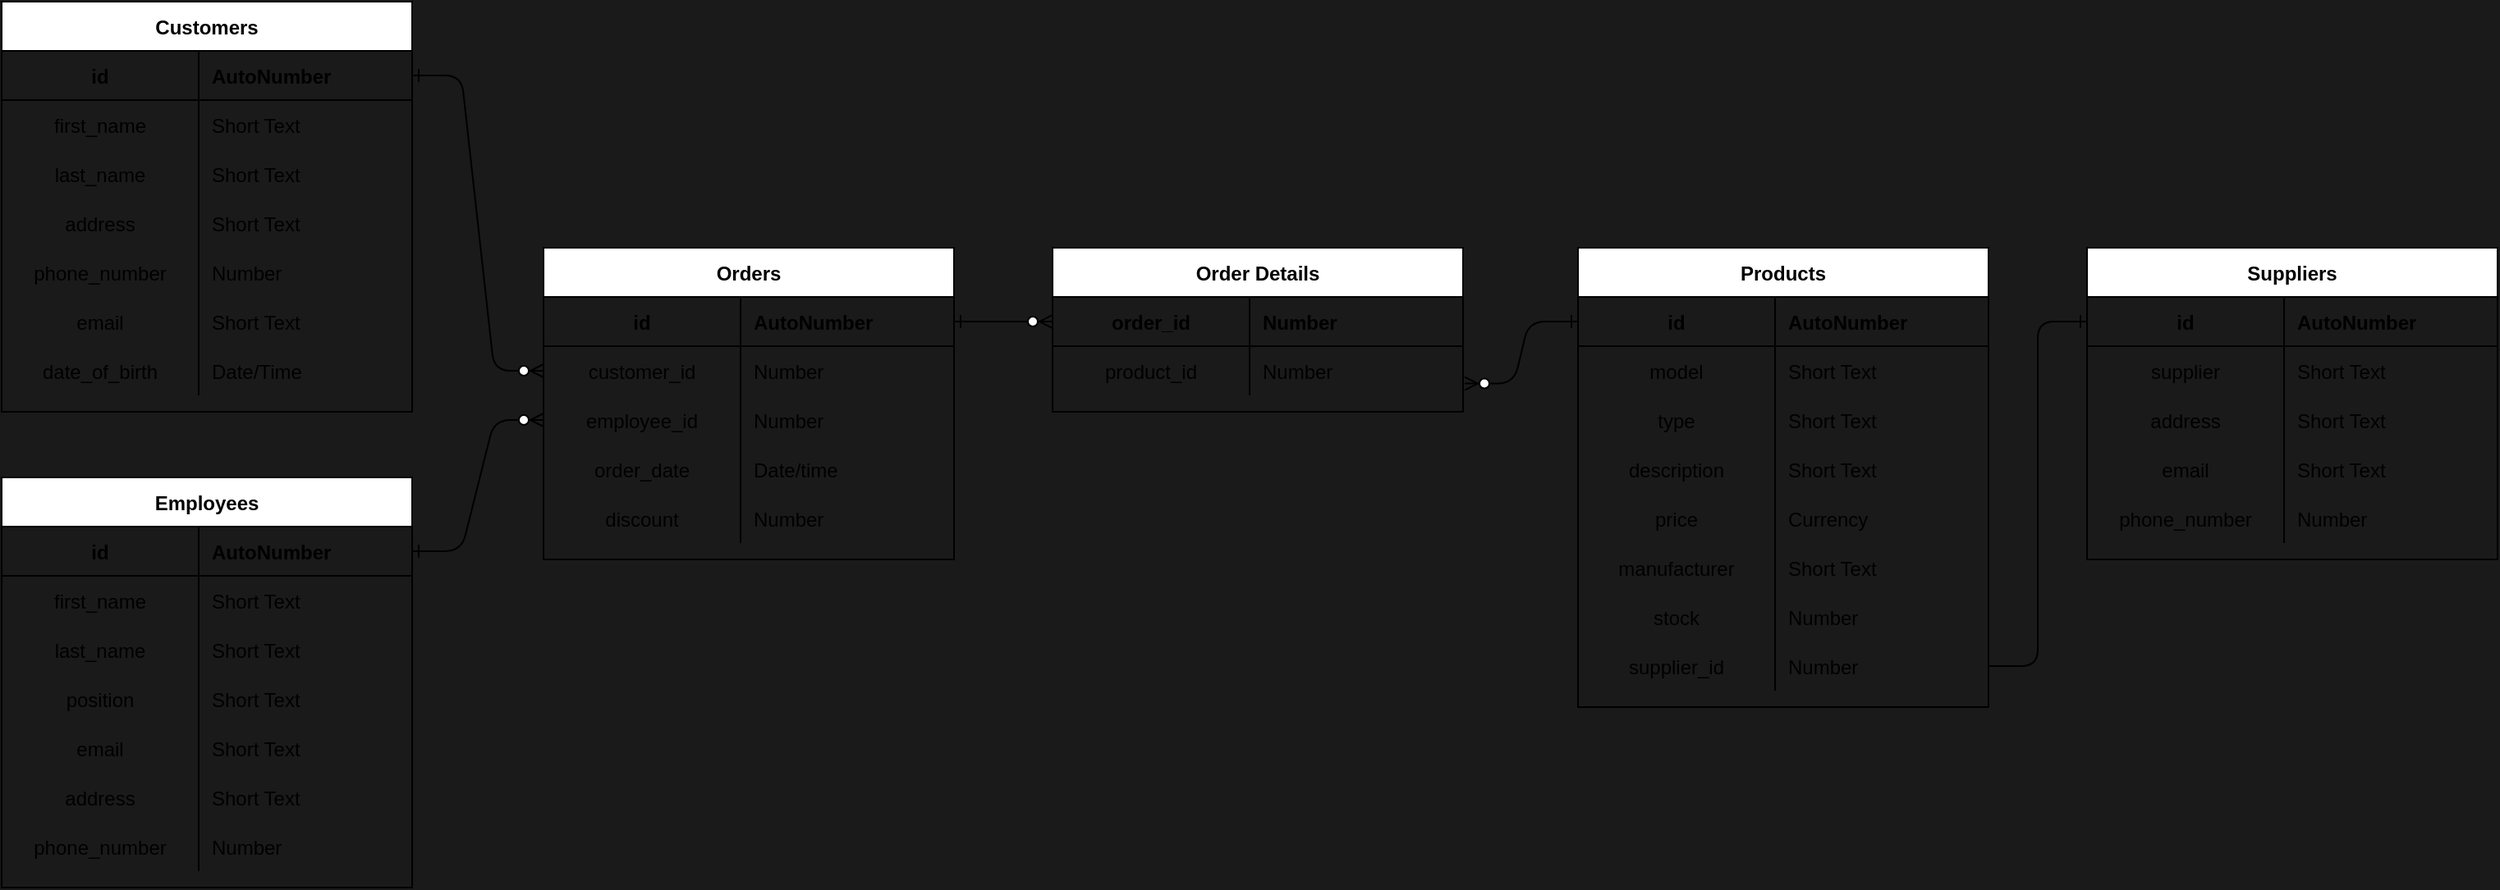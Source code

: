 <mxfile version="21.3.2" type="github">
  <diagram id="R2lEEEUBdFMjLlhIrx00" name="Page-1">
    <mxGraphModel dx="702" dy="730" grid="1" gridSize="10" guides="1" tooltips="1" connect="1" arrows="1" fold="1" page="1" pageScale="1" pageWidth="850" pageHeight="1100" background="#1A1A1A" math="0" shadow="0" extFonts="Permanent Marker^https://fonts.googleapis.com/css?family=Permanent+Marker">
      <root>
        <mxCell id="0" />
        <mxCell id="1" parent="0" />
        <mxCell id="C-vyLk0tnHw3VtMMgP7b-1" value="" style="edgeStyle=entityRelationEdgeStyle;endArrow=ERzeroToMany;startArrow=ERone;endFill=1;startFill=0;entryX=0;entryY=0.5;entryDx=0;entryDy=0;" parent="1" source="C-vyLk0tnHw3VtMMgP7b-24" target="EmwIvO2XIdEwtpXnSPbd-47" edge="1">
          <mxGeometry width="100" height="100" relative="1" as="geometry">
            <mxPoint x="340" y="720" as="sourcePoint" />
            <mxPoint x="440" y="620" as="targetPoint" />
          </mxGeometry>
        </mxCell>
        <mxCell id="C-vyLk0tnHw3VtMMgP7b-12" value="" style="edgeStyle=entityRelationEdgeStyle;endArrow=ERzeroToMany;startArrow=ERone;endFill=1;startFill=0;entryX=0;entryY=0.5;entryDx=0;entryDy=0;exitX=1;exitY=0.5;exitDx=0;exitDy=0;" parent="1" source="EmwIvO2XIdEwtpXnSPbd-44" target="EmwIvO2XIdEwtpXnSPbd-71" edge="1">
          <mxGeometry width="100" height="100" relative="1" as="geometry">
            <mxPoint x="770" y="420" as="sourcePoint" />
            <mxPoint x="710" y="810.0" as="targetPoint" />
          </mxGeometry>
        </mxCell>
        <mxCell id="C-vyLk0tnHw3VtMMgP7b-23" value="Customers" style="shape=table;startSize=30;container=1;collapsible=1;childLayout=tableLayout;fixedRows=1;rowLines=0;fontStyle=1;align=center;resizeLast=1;swimlaneLine=1;strokeColor=default;labelBackgroundColor=none;" parent="1" vertex="1">
          <mxGeometry x="30" y="150" width="250" height="250" as="geometry">
            <mxRectangle x="30" y="150" width="100" height="30" as="alternateBounds" />
          </mxGeometry>
        </mxCell>
        <mxCell id="C-vyLk0tnHw3VtMMgP7b-24" value="" style="shape=partialRectangle;collapsible=0;dropTarget=0;pointerEvents=0;fillColor=none;points=[[0,0.5],[1,0.5]];portConstraint=eastwest;top=0;left=0;right=0;bottom=1;" parent="C-vyLk0tnHw3VtMMgP7b-23" vertex="1">
          <mxGeometry y="30" width="250" height="30" as="geometry" />
        </mxCell>
        <mxCell id="C-vyLk0tnHw3VtMMgP7b-25" value="id" style="shape=partialRectangle;overflow=hidden;connectable=0;fillColor=none;top=0;left=0;bottom=0;right=0;fontStyle=1;strokeColor=default;" parent="C-vyLk0tnHw3VtMMgP7b-24" vertex="1">
          <mxGeometry width="120.0" height="30" as="geometry">
            <mxRectangle width="120.0" height="30" as="alternateBounds" />
          </mxGeometry>
        </mxCell>
        <mxCell id="C-vyLk0tnHw3VtMMgP7b-26" value="AutoNumber" style="shape=partialRectangle;overflow=hidden;connectable=0;fillColor=none;top=0;left=0;bottom=0;right=0;align=left;spacingLeft=6;fontStyle=1;strokeColor=default;" parent="C-vyLk0tnHw3VtMMgP7b-24" vertex="1">
          <mxGeometry x="120.0" width="130.0" height="30" as="geometry">
            <mxRectangle width="130.0" height="30" as="alternateBounds" />
          </mxGeometry>
        </mxCell>
        <mxCell id="C-vyLk0tnHw3VtMMgP7b-27" value="" style="shape=partialRectangle;collapsible=0;dropTarget=0;pointerEvents=0;fillColor=none;points=[[0,0.5],[1,0.5]];portConstraint=eastwest;top=0;left=0;right=0;bottom=0;" parent="C-vyLk0tnHw3VtMMgP7b-23" vertex="1">
          <mxGeometry y="60" width="250" height="30" as="geometry" />
        </mxCell>
        <mxCell id="C-vyLk0tnHw3VtMMgP7b-28" value="first_name" style="shape=partialRectangle;overflow=hidden;connectable=0;fillColor=none;top=0;left=0;bottom=0;right=0;" parent="C-vyLk0tnHw3VtMMgP7b-27" vertex="1">
          <mxGeometry width="120.0" height="30" as="geometry">
            <mxRectangle width="120.0" height="30" as="alternateBounds" />
          </mxGeometry>
        </mxCell>
        <mxCell id="C-vyLk0tnHw3VtMMgP7b-29" value="Short Text" style="shape=partialRectangle;overflow=hidden;connectable=0;fillColor=none;top=0;left=0;bottom=0;right=0;align=left;spacingLeft=6;" parent="C-vyLk0tnHw3VtMMgP7b-27" vertex="1">
          <mxGeometry x="120.0" width="130.0" height="30" as="geometry">
            <mxRectangle width="130.0" height="30" as="alternateBounds" />
          </mxGeometry>
        </mxCell>
        <mxCell id="EmwIvO2XIdEwtpXnSPbd-2" style="shape=partialRectangle;collapsible=0;dropTarget=0;pointerEvents=0;fillColor=none;points=[[0,0.5],[1,0.5]];portConstraint=eastwest;top=0;left=0;right=0;bottom=0;" parent="C-vyLk0tnHw3VtMMgP7b-23" vertex="1">
          <mxGeometry y="90" width="250" height="30" as="geometry" />
        </mxCell>
        <mxCell id="EmwIvO2XIdEwtpXnSPbd-3" value="last_name" style="shape=partialRectangle;overflow=hidden;connectable=0;fillColor=none;top=0;left=0;bottom=0;right=0;" parent="EmwIvO2XIdEwtpXnSPbd-2" vertex="1">
          <mxGeometry width="120.0" height="30" as="geometry">
            <mxRectangle width="120.0" height="30" as="alternateBounds" />
          </mxGeometry>
        </mxCell>
        <mxCell id="EmwIvO2XIdEwtpXnSPbd-4" value="Short Text" style="shape=partialRectangle;overflow=hidden;connectable=0;fillColor=none;top=0;left=0;bottom=0;right=0;align=left;spacingLeft=6;strokeColor=inherit;verticalAlign=middle;" parent="EmwIvO2XIdEwtpXnSPbd-2" vertex="1">
          <mxGeometry x="120.0" width="130.0" height="30" as="geometry">
            <mxRectangle width="130.0" height="30" as="alternateBounds" />
          </mxGeometry>
        </mxCell>
        <mxCell id="EmwIvO2XIdEwtpXnSPbd-11" style="shape=partialRectangle;collapsible=0;dropTarget=0;pointerEvents=0;fillColor=none;points=[[0,0.5],[1,0.5]];portConstraint=eastwest;top=0;left=0;right=0;bottom=0;" parent="C-vyLk0tnHw3VtMMgP7b-23" vertex="1">
          <mxGeometry y="120" width="250" height="30" as="geometry" />
        </mxCell>
        <mxCell id="EmwIvO2XIdEwtpXnSPbd-12" value="address" style="shape=partialRectangle;overflow=hidden;connectable=0;fillColor=none;top=0;left=0;bottom=0;right=0;" parent="EmwIvO2XIdEwtpXnSPbd-11" vertex="1">
          <mxGeometry width="120.0" height="30" as="geometry">
            <mxRectangle width="120.0" height="30" as="alternateBounds" />
          </mxGeometry>
        </mxCell>
        <mxCell id="EmwIvO2XIdEwtpXnSPbd-13" value="Short Text" style="shape=partialRectangle;overflow=hidden;connectable=0;fillColor=none;top=0;left=0;bottom=0;right=0;align=left;spacingLeft=6;" parent="EmwIvO2XIdEwtpXnSPbd-11" vertex="1">
          <mxGeometry x="120.0" width="130.0" height="30" as="geometry">
            <mxRectangle width="130.0" height="30" as="alternateBounds" />
          </mxGeometry>
        </mxCell>
        <mxCell id="EmwIvO2XIdEwtpXnSPbd-8" style="shape=partialRectangle;collapsible=0;dropTarget=0;pointerEvents=0;fillColor=none;points=[[0,0.5],[1,0.5]];portConstraint=eastwest;top=0;left=0;right=0;bottom=0;" parent="C-vyLk0tnHw3VtMMgP7b-23" vertex="1">
          <mxGeometry y="150" width="250" height="30" as="geometry" />
        </mxCell>
        <mxCell id="EmwIvO2XIdEwtpXnSPbd-9" value="phone_number" style="shape=partialRectangle;overflow=hidden;connectable=0;fillColor=none;top=0;left=0;bottom=0;right=0;" parent="EmwIvO2XIdEwtpXnSPbd-8" vertex="1">
          <mxGeometry width="120.0" height="30" as="geometry">
            <mxRectangle width="120.0" height="30" as="alternateBounds" />
          </mxGeometry>
        </mxCell>
        <mxCell id="EmwIvO2XIdEwtpXnSPbd-10" value="Number" style="shape=partialRectangle;overflow=hidden;connectable=0;fillColor=none;top=0;left=0;bottom=0;right=0;align=left;spacingLeft=6;" parent="EmwIvO2XIdEwtpXnSPbd-8" vertex="1">
          <mxGeometry x="120.0" width="130.0" height="30" as="geometry">
            <mxRectangle width="130.0" height="30" as="alternateBounds" />
          </mxGeometry>
        </mxCell>
        <mxCell id="EmwIvO2XIdEwtpXnSPbd-5" style="shape=partialRectangle;collapsible=0;dropTarget=0;pointerEvents=0;fillColor=none;points=[[0,0.5],[1,0.5]];portConstraint=eastwest;top=0;left=0;right=0;bottom=0;" parent="C-vyLk0tnHw3VtMMgP7b-23" vertex="1">
          <mxGeometry y="180" width="250" height="30" as="geometry" />
        </mxCell>
        <mxCell id="EmwIvO2XIdEwtpXnSPbd-6" value="email" style="shape=partialRectangle;overflow=hidden;connectable=0;fillColor=none;top=0;left=0;bottom=0;right=0;" parent="EmwIvO2XIdEwtpXnSPbd-5" vertex="1">
          <mxGeometry width="120.0" height="30" as="geometry">
            <mxRectangle width="120.0" height="30" as="alternateBounds" />
          </mxGeometry>
        </mxCell>
        <mxCell id="EmwIvO2XIdEwtpXnSPbd-7" value="Short Text" style="shape=partialRectangle;overflow=hidden;connectable=0;fillColor=none;top=0;left=0;bottom=0;right=0;align=left;spacingLeft=6;" parent="EmwIvO2XIdEwtpXnSPbd-5" vertex="1">
          <mxGeometry x="120.0" width="130.0" height="30" as="geometry">
            <mxRectangle width="130.0" height="30" as="alternateBounds" />
          </mxGeometry>
        </mxCell>
        <mxCell id="EmwIvO2XIdEwtpXnSPbd-14" style="shape=partialRectangle;collapsible=0;dropTarget=0;pointerEvents=0;fillColor=none;points=[[0,0.5],[1,0.5]];portConstraint=eastwest;top=0;left=0;right=0;bottom=0;" parent="C-vyLk0tnHw3VtMMgP7b-23" vertex="1">
          <mxGeometry y="210" width="250" height="30" as="geometry" />
        </mxCell>
        <mxCell id="EmwIvO2XIdEwtpXnSPbd-15" value="date_of_birth" style="shape=partialRectangle;overflow=hidden;connectable=0;fillColor=none;top=0;left=0;bottom=0;right=0;" parent="EmwIvO2XIdEwtpXnSPbd-14" vertex="1">
          <mxGeometry width="120.0" height="30" as="geometry">
            <mxRectangle width="120.0" height="30" as="alternateBounds" />
          </mxGeometry>
        </mxCell>
        <mxCell id="EmwIvO2XIdEwtpXnSPbd-16" value="Date/Time" style="shape=partialRectangle;overflow=hidden;connectable=0;fillColor=none;top=0;left=0;bottom=0;right=0;align=left;spacingLeft=6;" parent="EmwIvO2XIdEwtpXnSPbd-14" vertex="1">
          <mxGeometry x="120.0" width="130.0" height="30" as="geometry">
            <mxRectangle width="130.0" height="30" as="alternateBounds" />
          </mxGeometry>
        </mxCell>
        <mxCell id="EmwIvO2XIdEwtpXnSPbd-17" value="Employees" style="shape=table;startSize=30;container=1;collapsible=1;childLayout=tableLayout;fixedRows=1;rowLines=0;fontStyle=1;align=center;resizeLast=1;swimlaneLine=1;strokeColor=default;" parent="1" vertex="1">
          <mxGeometry x="30" y="440" width="250" height="250" as="geometry">
            <mxRectangle x="30" y="150" width="100" height="30" as="alternateBounds" />
          </mxGeometry>
        </mxCell>
        <mxCell id="EmwIvO2XIdEwtpXnSPbd-18" value="" style="shape=partialRectangle;collapsible=0;dropTarget=0;pointerEvents=0;fillColor=none;points=[[0,0.5],[1,0.5]];portConstraint=eastwest;top=0;left=0;right=0;bottom=1;" parent="EmwIvO2XIdEwtpXnSPbd-17" vertex="1">
          <mxGeometry y="30" width="250" height="30" as="geometry" />
        </mxCell>
        <mxCell id="EmwIvO2XIdEwtpXnSPbd-19" value="id" style="shape=partialRectangle;overflow=hidden;connectable=0;fillColor=none;top=0;left=0;bottom=0;right=0;fontStyle=1;strokeColor=default;" parent="EmwIvO2XIdEwtpXnSPbd-18" vertex="1">
          <mxGeometry width="120.0" height="30" as="geometry">
            <mxRectangle width="120.0" height="30" as="alternateBounds" />
          </mxGeometry>
        </mxCell>
        <mxCell id="EmwIvO2XIdEwtpXnSPbd-20" value="AutoNumber" style="shape=partialRectangle;overflow=hidden;connectable=0;fillColor=none;top=0;left=0;bottom=0;right=0;align=left;spacingLeft=6;fontStyle=1;strokeColor=default;" parent="EmwIvO2XIdEwtpXnSPbd-18" vertex="1">
          <mxGeometry x="120.0" width="130.0" height="30" as="geometry">
            <mxRectangle width="130.0" height="30" as="alternateBounds" />
          </mxGeometry>
        </mxCell>
        <mxCell id="EmwIvO2XIdEwtpXnSPbd-21" value="" style="shape=partialRectangle;collapsible=0;dropTarget=0;pointerEvents=0;fillColor=none;points=[[0,0.5],[1,0.5]];portConstraint=eastwest;top=0;left=0;right=0;bottom=0;" parent="EmwIvO2XIdEwtpXnSPbd-17" vertex="1">
          <mxGeometry y="60" width="250" height="30" as="geometry" />
        </mxCell>
        <mxCell id="EmwIvO2XIdEwtpXnSPbd-22" value="first_name" style="shape=partialRectangle;overflow=hidden;connectable=0;fillColor=none;top=0;left=0;bottom=0;right=0;" parent="EmwIvO2XIdEwtpXnSPbd-21" vertex="1">
          <mxGeometry width="120.0" height="30" as="geometry">
            <mxRectangle width="120.0" height="30" as="alternateBounds" />
          </mxGeometry>
        </mxCell>
        <mxCell id="EmwIvO2XIdEwtpXnSPbd-23" value="Short Text" style="shape=partialRectangle;overflow=hidden;connectable=0;fillColor=none;top=0;left=0;bottom=0;right=0;align=left;spacingLeft=6;" parent="EmwIvO2XIdEwtpXnSPbd-21" vertex="1">
          <mxGeometry x="120.0" width="130.0" height="30" as="geometry">
            <mxRectangle width="130.0" height="30" as="alternateBounds" />
          </mxGeometry>
        </mxCell>
        <mxCell id="EmwIvO2XIdEwtpXnSPbd-24" style="shape=partialRectangle;collapsible=0;dropTarget=0;pointerEvents=0;fillColor=none;points=[[0,0.5],[1,0.5]];portConstraint=eastwest;top=0;left=0;right=0;bottom=0;" parent="EmwIvO2XIdEwtpXnSPbd-17" vertex="1">
          <mxGeometry y="90" width="250" height="30" as="geometry" />
        </mxCell>
        <mxCell id="EmwIvO2XIdEwtpXnSPbd-25" value="last_name" style="shape=partialRectangle;overflow=hidden;connectable=0;fillColor=none;top=0;left=0;bottom=0;right=0;" parent="EmwIvO2XIdEwtpXnSPbd-24" vertex="1">
          <mxGeometry width="120.0" height="30" as="geometry">
            <mxRectangle width="120.0" height="30" as="alternateBounds" />
          </mxGeometry>
        </mxCell>
        <mxCell id="EmwIvO2XIdEwtpXnSPbd-26" value="Short Text" style="shape=partialRectangle;overflow=hidden;connectable=0;fillColor=none;top=0;left=0;bottom=0;right=0;align=left;spacingLeft=6;strokeColor=inherit;verticalAlign=middle;" parent="EmwIvO2XIdEwtpXnSPbd-24" vertex="1">
          <mxGeometry x="120.0" width="130.0" height="30" as="geometry">
            <mxRectangle width="130.0" height="30" as="alternateBounds" />
          </mxGeometry>
        </mxCell>
        <mxCell id="EmwIvO2XIdEwtpXnSPbd-27" style="shape=partialRectangle;collapsible=0;dropTarget=0;pointerEvents=0;fillColor=none;points=[[0,0.5],[1,0.5]];portConstraint=eastwest;top=0;left=0;right=0;bottom=0;" parent="EmwIvO2XIdEwtpXnSPbd-17" vertex="1">
          <mxGeometry y="120" width="250" height="30" as="geometry" />
        </mxCell>
        <mxCell id="EmwIvO2XIdEwtpXnSPbd-28" value="position" style="shape=partialRectangle;overflow=hidden;connectable=0;fillColor=none;top=0;left=0;bottom=0;right=0;" parent="EmwIvO2XIdEwtpXnSPbd-27" vertex="1">
          <mxGeometry width="120.0" height="30" as="geometry">
            <mxRectangle width="120.0" height="30" as="alternateBounds" />
          </mxGeometry>
        </mxCell>
        <mxCell id="EmwIvO2XIdEwtpXnSPbd-29" value="Short Text" style="shape=partialRectangle;overflow=hidden;connectable=0;fillColor=none;top=0;left=0;bottom=0;right=0;align=left;spacingLeft=6;" parent="EmwIvO2XIdEwtpXnSPbd-27" vertex="1">
          <mxGeometry x="120.0" width="130.0" height="30" as="geometry">
            <mxRectangle width="130.0" height="30" as="alternateBounds" />
          </mxGeometry>
        </mxCell>
        <mxCell id="EmwIvO2XIdEwtpXnSPbd-33" style="shape=partialRectangle;collapsible=0;dropTarget=0;pointerEvents=0;fillColor=none;points=[[0,0.5],[1,0.5]];portConstraint=eastwest;top=0;left=0;right=0;bottom=0;" parent="EmwIvO2XIdEwtpXnSPbd-17" vertex="1">
          <mxGeometry y="150" width="250" height="30" as="geometry" />
        </mxCell>
        <mxCell id="EmwIvO2XIdEwtpXnSPbd-34" value="email" style="shape=partialRectangle;overflow=hidden;connectable=0;fillColor=none;top=0;left=0;bottom=0;right=0;" parent="EmwIvO2XIdEwtpXnSPbd-33" vertex="1">
          <mxGeometry width="120.0" height="30" as="geometry">
            <mxRectangle width="120.0" height="30" as="alternateBounds" />
          </mxGeometry>
        </mxCell>
        <mxCell id="EmwIvO2XIdEwtpXnSPbd-35" value="Short Text" style="shape=partialRectangle;overflow=hidden;connectable=0;fillColor=none;top=0;left=0;bottom=0;right=0;align=left;spacingLeft=6;" parent="EmwIvO2XIdEwtpXnSPbd-33" vertex="1">
          <mxGeometry x="120.0" width="130.0" height="30" as="geometry">
            <mxRectangle width="130.0" height="30" as="alternateBounds" />
          </mxGeometry>
        </mxCell>
        <mxCell id="EmwIvO2XIdEwtpXnSPbd-39" style="shape=partialRectangle;collapsible=0;dropTarget=0;pointerEvents=0;fillColor=none;points=[[0,0.5],[1,0.5]];portConstraint=eastwest;top=0;left=0;right=0;bottom=0;" parent="EmwIvO2XIdEwtpXnSPbd-17" vertex="1">
          <mxGeometry y="180" width="250" height="30" as="geometry" />
        </mxCell>
        <mxCell id="EmwIvO2XIdEwtpXnSPbd-40" value="address" style="shape=partialRectangle;overflow=hidden;connectable=0;fillColor=none;top=0;left=0;bottom=0;right=0;" parent="EmwIvO2XIdEwtpXnSPbd-39" vertex="1">
          <mxGeometry width="120.0" height="30" as="geometry">
            <mxRectangle width="120.0" height="30" as="alternateBounds" />
          </mxGeometry>
        </mxCell>
        <mxCell id="EmwIvO2XIdEwtpXnSPbd-41" style="shape=partialRectangle;overflow=hidden;connectable=0;fillColor=none;top=0;left=0;bottom=0;right=0;align=left;spacingLeft=6;" parent="EmwIvO2XIdEwtpXnSPbd-39" vertex="1">
          <mxGeometry x="120.0" width="130.0" height="30" as="geometry">
            <mxRectangle width="130.0" height="30" as="alternateBounds" />
          </mxGeometry>
        </mxCell>
        <mxCell id="EmwIvO2XIdEwtpXnSPbd-30" style="shape=partialRectangle;collapsible=0;dropTarget=0;pointerEvents=0;fillColor=none;points=[[0,0.5],[1,0.5]];portConstraint=eastwest;top=0;left=0;right=0;bottom=0;" parent="EmwIvO2XIdEwtpXnSPbd-17" vertex="1">
          <mxGeometry y="210" width="250" height="30" as="geometry" />
        </mxCell>
        <mxCell id="EmwIvO2XIdEwtpXnSPbd-31" value="phone_number" style="shape=partialRectangle;overflow=hidden;connectable=0;fillColor=none;top=0;left=0;bottom=0;right=0;" parent="EmwIvO2XIdEwtpXnSPbd-30" vertex="1">
          <mxGeometry width="120.0" height="30" as="geometry">
            <mxRectangle width="120.0" height="30" as="alternateBounds" />
          </mxGeometry>
        </mxCell>
        <mxCell id="EmwIvO2XIdEwtpXnSPbd-32" value="Number" style="shape=partialRectangle;overflow=hidden;connectable=0;fillColor=none;top=0;left=0;bottom=0;right=0;align=left;spacingLeft=6;" parent="EmwIvO2XIdEwtpXnSPbd-30" vertex="1">
          <mxGeometry x="120.0" width="130.0" height="30" as="geometry">
            <mxRectangle width="130.0" height="30" as="alternateBounds" />
          </mxGeometry>
        </mxCell>
        <mxCell id="EmwIvO2XIdEwtpXnSPbd-42" value="Short Text" style="shape=partialRectangle;overflow=hidden;connectable=0;fillColor=none;top=0;left=0;bottom=0;right=0;align=left;spacingLeft=6;" parent="1" vertex="1">
          <mxGeometry x="150.0" y="620" width="130.0" height="30" as="geometry">
            <mxRectangle width="130.0" height="30" as="alternateBounds" />
          </mxGeometry>
        </mxCell>
        <mxCell id="EmwIvO2XIdEwtpXnSPbd-43" value="Orders" style="shape=table;startSize=30;container=1;collapsible=1;childLayout=tableLayout;fixedRows=1;rowLines=0;fontStyle=1;align=center;resizeLast=1;swimlaneLine=1;strokeColor=default;" parent="1" vertex="1">
          <mxGeometry x="360" y="300" width="250" height="190.0" as="geometry">
            <mxRectangle x="30" y="150" width="100" height="30" as="alternateBounds" />
          </mxGeometry>
        </mxCell>
        <mxCell id="EmwIvO2XIdEwtpXnSPbd-44" value="" style="shape=partialRectangle;collapsible=0;dropTarget=0;pointerEvents=0;fillColor=none;points=[[0,0.5],[1,0.5]];portConstraint=eastwest;top=0;left=0;right=0;bottom=1;" parent="EmwIvO2XIdEwtpXnSPbd-43" vertex="1">
          <mxGeometry y="30" width="250" height="30" as="geometry" />
        </mxCell>
        <mxCell id="EmwIvO2XIdEwtpXnSPbd-45" value="id" style="shape=partialRectangle;overflow=hidden;connectable=0;fillColor=none;top=0;left=0;bottom=0;right=0;fontStyle=1;strokeColor=default;" parent="EmwIvO2XIdEwtpXnSPbd-44" vertex="1">
          <mxGeometry width="120.0" height="30" as="geometry">
            <mxRectangle width="120.0" height="30" as="alternateBounds" />
          </mxGeometry>
        </mxCell>
        <mxCell id="EmwIvO2XIdEwtpXnSPbd-46" value="AutoNumber" style="shape=partialRectangle;overflow=hidden;connectable=0;fillColor=none;top=0;left=0;bottom=0;right=0;align=left;spacingLeft=6;fontStyle=1;strokeColor=default;" parent="EmwIvO2XIdEwtpXnSPbd-44" vertex="1">
          <mxGeometry x="120.0" width="130.0" height="30" as="geometry">
            <mxRectangle width="130.0" height="30" as="alternateBounds" />
          </mxGeometry>
        </mxCell>
        <mxCell id="EmwIvO2XIdEwtpXnSPbd-47" value="" style="shape=partialRectangle;collapsible=0;dropTarget=0;pointerEvents=0;fillColor=none;points=[[0,0.5],[1,0.5]];portConstraint=eastwest;top=0;left=0;right=0;bottom=0;" parent="EmwIvO2XIdEwtpXnSPbd-43" vertex="1">
          <mxGeometry y="60" width="250" height="30" as="geometry" />
        </mxCell>
        <mxCell id="EmwIvO2XIdEwtpXnSPbd-48" value="customer_id" style="shape=partialRectangle;overflow=hidden;connectable=0;fillColor=none;top=0;left=0;bottom=0;right=0;" parent="EmwIvO2XIdEwtpXnSPbd-47" vertex="1">
          <mxGeometry width="120.0" height="30" as="geometry">
            <mxRectangle width="120.0" height="30" as="alternateBounds" />
          </mxGeometry>
        </mxCell>
        <mxCell id="EmwIvO2XIdEwtpXnSPbd-49" value="Number" style="shape=partialRectangle;overflow=hidden;connectable=0;fillColor=none;top=0;left=0;bottom=0;right=0;align=left;spacingLeft=6;" parent="EmwIvO2XIdEwtpXnSPbd-47" vertex="1">
          <mxGeometry x="120.0" width="130.0" height="30" as="geometry">
            <mxRectangle width="130.0" height="30" as="alternateBounds" />
          </mxGeometry>
        </mxCell>
        <mxCell id="EmwIvO2XIdEwtpXnSPbd-65" style="shape=partialRectangle;collapsible=0;dropTarget=0;pointerEvents=0;fillColor=none;points=[[0,0.5],[1,0.5]];portConstraint=eastwest;top=0;left=0;right=0;bottom=0;" parent="EmwIvO2XIdEwtpXnSPbd-43" vertex="1">
          <mxGeometry y="90" width="250" height="30" as="geometry" />
        </mxCell>
        <mxCell id="EmwIvO2XIdEwtpXnSPbd-66" value="employee_id" style="shape=partialRectangle;overflow=hidden;connectable=0;fillColor=none;top=0;left=0;bottom=0;right=0;" parent="EmwIvO2XIdEwtpXnSPbd-65" vertex="1">
          <mxGeometry width="120.0" height="30" as="geometry">
            <mxRectangle width="120.0" height="30" as="alternateBounds" />
          </mxGeometry>
        </mxCell>
        <mxCell id="EmwIvO2XIdEwtpXnSPbd-67" value="Number" style="shape=partialRectangle;overflow=hidden;connectable=0;fillColor=none;top=0;left=0;bottom=0;right=0;align=left;spacingLeft=6;" parent="EmwIvO2XIdEwtpXnSPbd-65" vertex="1">
          <mxGeometry x="120.0" width="130.0" height="30" as="geometry">
            <mxRectangle width="130.0" height="30" as="alternateBounds" />
          </mxGeometry>
        </mxCell>
        <mxCell id="EmwIvO2XIdEwtpXnSPbd-50" style="shape=partialRectangle;collapsible=0;dropTarget=0;pointerEvents=0;fillColor=none;points=[[0,0.5],[1,0.5]];portConstraint=eastwest;top=0;left=0;right=0;bottom=0;" parent="EmwIvO2XIdEwtpXnSPbd-43" vertex="1">
          <mxGeometry y="120" width="250" height="30" as="geometry" />
        </mxCell>
        <mxCell id="EmwIvO2XIdEwtpXnSPbd-51" value="order_date" style="shape=partialRectangle;overflow=hidden;connectable=0;fillColor=none;top=0;left=0;bottom=0;right=0;" parent="EmwIvO2XIdEwtpXnSPbd-50" vertex="1">
          <mxGeometry width="120.0" height="30" as="geometry">
            <mxRectangle width="120.0" height="30" as="alternateBounds" />
          </mxGeometry>
        </mxCell>
        <mxCell id="EmwIvO2XIdEwtpXnSPbd-52" value="Date/time" style="shape=partialRectangle;overflow=hidden;connectable=0;fillColor=none;top=0;left=0;bottom=0;right=0;align=left;spacingLeft=6;strokeColor=inherit;verticalAlign=middle;" parent="EmwIvO2XIdEwtpXnSPbd-50" vertex="1">
          <mxGeometry x="120.0" width="130.0" height="30" as="geometry">
            <mxRectangle width="130.0" height="30" as="alternateBounds" />
          </mxGeometry>
        </mxCell>
        <mxCell id="EmwIvO2XIdEwtpXnSPbd-53" style="shape=partialRectangle;collapsible=0;dropTarget=0;pointerEvents=0;fillColor=none;points=[[0,0.5],[1,0.5]];portConstraint=eastwest;top=0;left=0;right=0;bottom=0;" parent="EmwIvO2XIdEwtpXnSPbd-43" vertex="1">
          <mxGeometry y="150" width="250" height="30" as="geometry" />
        </mxCell>
        <mxCell id="EmwIvO2XIdEwtpXnSPbd-54" value="discount" style="shape=partialRectangle;overflow=hidden;connectable=0;fillColor=none;top=0;left=0;bottom=0;right=0;" parent="EmwIvO2XIdEwtpXnSPbd-53" vertex="1">
          <mxGeometry width="120.0" height="30" as="geometry">
            <mxRectangle width="120.0" height="30" as="alternateBounds" />
          </mxGeometry>
        </mxCell>
        <mxCell id="EmwIvO2XIdEwtpXnSPbd-55" value="Number" style="shape=partialRectangle;overflow=hidden;connectable=0;fillColor=none;top=0;left=0;bottom=0;right=0;align=left;spacingLeft=6;" parent="EmwIvO2XIdEwtpXnSPbd-53" vertex="1">
          <mxGeometry x="120.0" width="130.0" height="30" as="geometry">
            <mxRectangle width="130.0" height="30" as="alternateBounds" />
          </mxGeometry>
        </mxCell>
        <mxCell id="EmwIvO2XIdEwtpXnSPbd-69" value="" style="edgeStyle=entityRelationEdgeStyle;endArrow=ERzeroToMany;startArrow=ERone;endFill=1;startFill=0;entryX=0;entryY=0.5;entryDx=0;entryDy=0;exitX=1;exitY=0.5;exitDx=0;exitDy=0;" parent="1" source="EmwIvO2XIdEwtpXnSPbd-18" target="EmwIvO2XIdEwtpXnSPbd-65" edge="1">
          <mxGeometry width="100" height="100" relative="1" as="geometry">
            <mxPoint x="330" y="580" as="sourcePoint" />
            <mxPoint x="500" y="760" as="targetPoint" />
          </mxGeometry>
        </mxCell>
        <mxCell id="EmwIvO2XIdEwtpXnSPbd-70" value="Order Details" style="shape=table;startSize=30;container=1;collapsible=1;childLayout=tableLayout;fixedRows=1;rowLines=0;fontStyle=1;align=center;resizeLast=1;swimlaneLine=1;strokeColor=default;" parent="1" vertex="1">
          <mxGeometry x="670" y="300" width="250" height="100" as="geometry">
            <mxRectangle x="30" y="150" width="100" height="30" as="alternateBounds" />
          </mxGeometry>
        </mxCell>
        <mxCell id="EmwIvO2XIdEwtpXnSPbd-71" value="" style="shape=partialRectangle;collapsible=0;dropTarget=0;pointerEvents=0;fillColor=none;points=[[0,0.5],[1,0.5]];portConstraint=eastwest;top=0;left=0;right=0;bottom=1;" parent="EmwIvO2XIdEwtpXnSPbd-70" vertex="1">
          <mxGeometry y="30" width="250" height="30" as="geometry" />
        </mxCell>
        <mxCell id="EmwIvO2XIdEwtpXnSPbd-72" value="order_id" style="shape=partialRectangle;overflow=hidden;connectable=0;fillColor=none;top=0;left=0;bottom=0;right=0;fontStyle=1;strokeColor=default;" parent="EmwIvO2XIdEwtpXnSPbd-71" vertex="1">
          <mxGeometry width="120.0" height="30" as="geometry">
            <mxRectangle width="120.0" height="30" as="alternateBounds" />
          </mxGeometry>
        </mxCell>
        <mxCell id="EmwIvO2XIdEwtpXnSPbd-73" value="Number" style="shape=partialRectangle;overflow=hidden;connectable=0;fillColor=none;top=0;left=0;bottom=0;right=0;align=left;spacingLeft=6;fontStyle=1;strokeColor=default;" parent="EmwIvO2XIdEwtpXnSPbd-71" vertex="1">
          <mxGeometry x="120.0" width="130.0" height="30" as="geometry">
            <mxRectangle width="130.0" height="30" as="alternateBounds" />
          </mxGeometry>
        </mxCell>
        <mxCell id="EmwIvO2XIdEwtpXnSPbd-74" value="" style="shape=partialRectangle;collapsible=0;dropTarget=0;pointerEvents=0;fillColor=none;points=[[0,0.5],[1,0.5]];portConstraint=eastwest;top=0;left=0;right=0;bottom=0;" parent="EmwIvO2XIdEwtpXnSPbd-70" vertex="1">
          <mxGeometry y="60" width="250" height="30" as="geometry" />
        </mxCell>
        <mxCell id="EmwIvO2XIdEwtpXnSPbd-75" value="product_id" style="shape=partialRectangle;overflow=hidden;connectable=0;fillColor=none;top=0;left=0;bottom=0;right=0;" parent="EmwIvO2XIdEwtpXnSPbd-74" vertex="1">
          <mxGeometry width="120.0" height="30" as="geometry">
            <mxRectangle width="120.0" height="30" as="alternateBounds" />
          </mxGeometry>
        </mxCell>
        <mxCell id="EmwIvO2XIdEwtpXnSPbd-76" value="Number" style="shape=partialRectangle;overflow=hidden;connectable=0;fillColor=none;top=0;left=0;bottom=0;right=0;align=left;spacingLeft=6;" parent="EmwIvO2XIdEwtpXnSPbd-74" vertex="1">
          <mxGeometry x="120.0" width="130.0" height="30" as="geometry">
            <mxRectangle width="130.0" height="30" as="alternateBounds" />
          </mxGeometry>
        </mxCell>
        <mxCell id="EmwIvO2XIdEwtpXnSPbd-86" value="Products" style="shape=table;startSize=30;container=1;collapsible=1;childLayout=tableLayout;fixedRows=1;rowLines=0;fontStyle=1;align=center;resizeLast=1;swimlaneLine=1;strokeColor=default;" parent="1" vertex="1">
          <mxGeometry x="990" y="300" width="250" height="280" as="geometry">
            <mxRectangle x="30" y="150" width="100" height="30" as="alternateBounds" />
          </mxGeometry>
        </mxCell>
        <mxCell id="EmwIvO2XIdEwtpXnSPbd-87" value="" style="shape=partialRectangle;collapsible=0;dropTarget=0;pointerEvents=0;fillColor=none;points=[[0,0.5],[1,0.5]];portConstraint=eastwest;top=0;left=0;right=0;bottom=1;" parent="EmwIvO2XIdEwtpXnSPbd-86" vertex="1">
          <mxGeometry y="30" width="250" height="30" as="geometry" />
        </mxCell>
        <mxCell id="EmwIvO2XIdEwtpXnSPbd-88" value="id" style="shape=partialRectangle;overflow=hidden;connectable=0;fillColor=none;top=0;left=0;bottom=0;right=0;fontStyle=1;strokeColor=default;" parent="EmwIvO2XIdEwtpXnSPbd-87" vertex="1">
          <mxGeometry width="120.0" height="30" as="geometry">
            <mxRectangle width="120.0" height="30" as="alternateBounds" />
          </mxGeometry>
        </mxCell>
        <mxCell id="EmwIvO2XIdEwtpXnSPbd-89" value="AutoNumber" style="shape=partialRectangle;overflow=hidden;connectable=0;fillColor=none;top=0;left=0;bottom=0;right=0;align=left;spacingLeft=6;fontStyle=1;strokeColor=default;" parent="EmwIvO2XIdEwtpXnSPbd-87" vertex="1">
          <mxGeometry x="120.0" width="130.0" height="30" as="geometry">
            <mxRectangle width="130.0" height="30" as="alternateBounds" />
          </mxGeometry>
        </mxCell>
        <mxCell id="EmwIvO2XIdEwtpXnSPbd-90" value="" style="shape=partialRectangle;collapsible=0;dropTarget=0;pointerEvents=0;fillColor=none;points=[[0,0.5],[1,0.5]];portConstraint=eastwest;top=0;left=0;right=0;bottom=0;" parent="EmwIvO2XIdEwtpXnSPbd-86" vertex="1">
          <mxGeometry y="60" width="250" height="30" as="geometry" />
        </mxCell>
        <mxCell id="EmwIvO2XIdEwtpXnSPbd-91" value="model" style="shape=partialRectangle;overflow=hidden;connectable=0;fillColor=none;top=0;left=0;bottom=0;right=0;" parent="EmwIvO2XIdEwtpXnSPbd-90" vertex="1">
          <mxGeometry width="120.0" height="30" as="geometry">
            <mxRectangle width="120.0" height="30" as="alternateBounds" />
          </mxGeometry>
        </mxCell>
        <mxCell id="EmwIvO2XIdEwtpXnSPbd-92" value="Short Text" style="shape=partialRectangle;overflow=hidden;connectable=0;fillColor=none;top=0;left=0;bottom=0;right=0;align=left;spacingLeft=6;" parent="EmwIvO2XIdEwtpXnSPbd-90" vertex="1">
          <mxGeometry x="120.0" width="130.0" height="30" as="geometry">
            <mxRectangle width="130.0" height="30" as="alternateBounds" />
          </mxGeometry>
        </mxCell>
        <mxCell id="EmwIvO2XIdEwtpXnSPbd-93" style="shape=partialRectangle;collapsible=0;dropTarget=0;pointerEvents=0;fillColor=none;points=[[0,0.5],[1,0.5]];portConstraint=eastwest;top=0;left=0;right=0;bottom=0;" parent="EmwIvO2XIdEwtpXnSPbd-86" vertex="1">
          <mxGeometry y="90" width="250" height="30" as="geometry" />
        </mxCell>
        <mxCell id="EmwIvO2XIdEwtpXnSPbd-94" value="type" style="shape=partialRectangle;overflow=hidden;connectable=0;fillColor=none;top=0;left=0;bottom=0;right=0;" parent="EmwIvO2XIdEwtpXnSPbd-93" vertex="1">
          <mxGeometry width="120.0" height="30" as="geometry">
            <mxRectangle width="120.0" height="30" as="alternateBounds" />
          </mxGeometry>
        </mxCell>
        <mxCell id="EmwIvO2XIdEwtpXnSPbd-95" value="Short Text" style="shape=partialRectangle;overflow=hidden;connectable=0;fillColor=none;top=0;left=0;bottom=0;right=0;align=left;spacingLeft=6;" parent="EmwIvO2XIdEwtpXnSPbd-93" vertex="1">
          <mxGeometry x="120.0" width="130.0" height="30" as="geometry">
            <mxRectangle width="130.0" height="30" as="alternateBounds" />
          </mxGeometry>
        </mxCell>
        <mxCell id="EmwIvO2XIdEwtpXnSPbd-96" style="shape=partialRectangle;collapsible=0;dropTarget=0;pointerEvents=0;fillColor=none;points=[[0,0.5],[1,0.5]];portConstraint=eastwest;top=0;left=0;right=0;bottom=0;" parent="EmwIvO2XIdEwtpXnSPbd-86" vertex="1">
          <mxGeometry y="120" width="250" height="30" as="geometry" />
        </mxCell>
        <mxCell id="EmwIvO2XIdEwtpXnSPbd-97" value="description" style="shape=partialRectangle;overflow=hidden;connectable=0;fillColor=none;top=0;left=0;bottom=0;right=0;" parent="EmwIvO2XIdEwtpXnSPbd-96" vertex="1">
          <mxGeometry width="120.0" height="30" as="geometry">
            <mxRectangle width="120.0" height="30" as="alternateBounds" />
          </mxGeometry>
        </mxCell>
        <mxCell id="EmwIvO2XIdEwtpXnSPbd-98" value="Short Text" style="shape=partialRectangle;overflow=hidden;connectable=0;fillColor=none;top=0;left=0;bottom=0;right=0;align=left;spacingLeft=6;strokeColor=inherit;verticalAlign=middle;" parent="EmwIvO2XIdEwtpXnSPbd-96" vertex="1">
          <mxGeometry x="120.0" width="130.0" height="30" as="geometry">
            <mxRectangle width="130.0" height="30" as="alternateBounds" />
          </mxGeometry>
        </mxCell>
        <mxCell id="EmwIvO2XIdEwtpXnSPbd-99" style="shape=partialRectangle;collapsible=0;dropTarget=0;pointerEvents=0;fillColor=none;points=[[0,0.5],[1,0.5]];portConstraint=eastwest;top=0;left=0;right=0;bottom=0;" parent="EmwIvO2XIdEwtpXnSPbd-86" vertex="1">
          <mxGeometry y="150" width="250" height="30" as="geometry" />
        </mxCell>
        <mxCell id="EmwIvO2XIdEwtpXnSPbd-100" value="price" style="shape=partialRectangle;overflow=hidden;connectable=0;fillColor=none;top=0;left=0;bottom=0;right=0;" parent="EmwIvO2XIdEwtpXnSPbd-99" vertex="1">
          <mxGeometry width="120.0" height="30" as="geometry">
            <mxRectangle width="120.0" height="30" as="alternateBounds" />
          </mxGeometry>
        </mxCell>
        <mxCell id="EmwIvO2XIdEwtpXnSPbd-101" value="Currency" style="shape=partialRectangle;overflow=hidden;connectable=0;fillColor=none;top=0;left=0;bottom=0;right=0;align=left;spacingLeft=6;" parent="EmwIvO2XIdEwtpXnSPbd-99" vertex="1">
          <mxGeometry x="120.0" width="130.0" height="30" as="geometry">
            <mxRectangle width="130.0" height="30" as="alternateBounds" />
          </mxGeometry>
        </mxCell>
        <mxCell id="EmwIvO2XIdEwtpXnSPbd-108" style="shape=partialRectangle;collapsible=0;dropTarget=0;pointerEvents=0;fillColor=none;points=[[0,0.5],[1,0.5]];portConstraint=eastwest;top=0;left=0;right=0;bottom=0;" parent="EmwIvO2XIdEwtpXnSPbd-86" vertex="1">
          <mxGeometry y="180" width="250" height="30" as="geometry" />
        </mxCell>
        <mxCell id="EmwIvO2XIdEwtpXnSPbd-109" value="manufacturer" style="shape=partialRectangle;overflow=hidden;connectable=0;fillColor=none;top=0;left=0;bottom=0;right=0;" parent="EmwIvO2XIdEwtpXnSPbd-108" vertex="1">
          <mxGeometry width="120.0" height="30" as="geometry">
            <mxRectangle width="120.0" height="30" as="alternateBounds" />
          </mxGeometry>
        </mxCell>
        <mxCell id="EmwIvO2XIdEwtpXnSPbd-110" value="Short Text" style="shape=partialRectangle;overflow=hidden;connectable=0;fillColor=none;top=0;left=0;bottom=0;right=0;align=left;spacingLeft=6;" parent="EmwIvO2XIdEwtpXnSPbd-108" vertex="1">
          <mxGeometry x="120.0" width="130.0" height="30" as="geometry">
            <mxRectangle width="130.0" height="30" as="alternateBounds" />
          </mxGeometry>
        </mxCell>
        <mxCell id="EmwIvO2XIdEwtpXnSPbd-105" style="shape=partialRectangle;collapsible=0;dropTarget=0;pointerEvents=0;fillColor=none;points=[[0,0.5],[1,0.5]];portConstraint=eastwest;top=0;left=0;right=0;bottom=0;" parent="EmwIvO2XIdEwtpXnSPbd-86" vertex="1">
          <mxGeometry y="210" width="250" height="30" as="geometry" />
        </mxCell>
        <mxCell id="EmwIvO2XIdEwtpXnSPbd-106" value="stock" style="shape=partialRectangle;overflow=hidden;connectable=0;fillColor=none;top=0;left=0;bottom=0;right=0;" parent="EmwIvO2XIdEwtpXnSPbd-105" vertex="1">
          <mxGeometry width="120.0" height="30" as="geometry">
            <mxRectangle width="120.0" height="30" as="alternateBounds" />
          </mxGeometry>
        </mxCell>
        <mxCell id="EmwIvO2XIdEwtpXnSPbd-107" value="Number" style="shape=partialRectangle;overflow=hidden;connectable=0;fillColor=none;top=0;left=0;bottom=0;right=0;align=left;spacingLeft=6;" parent="EmwIvO2XIdEwtpXnSPbd-105" vertex="1">
          <mxGeometry x="120.0" width="130.0" height="30" as="geometry">
            <mxRectangle width="130.0" height="30" as="alternateBounds" />
          </mxGeometry>
        </mxCell>
        <mxCell id="EmwIvO2XIdEwtpXnSPbd-102" style="shape=partialRectangle;collapsible=0;dropTarget=0;pointerEvents=0;fillColor=none;points=[[0,0.5],[1,0.5]];portConstraint=eastwest;top=0;left=0;right=0;bottom=0;" parent="EmwIvO2XIdEwtpXnSPbd-86" vertex="1">
          <mxGeometry y="240" width="250" height="30" as="geometry" />
        </mxCell>
        <mxCell id="EmwIvO2XIdEwtpXnSPbd-103" value="supplier_id" style="shape=partialRectangle;overflow=hidden;connectable=0;fillColor=none;top=0;left=0;bottom=0;right=0;" parent="EmwIvO2XIdEwtpXnSPbd-102" vertex="1">
          <mxGeometry width="120.0" height="30" as="geometry">
            <mxRectangle width="120.0" height="30" as="alternateBounds" />
          </mxGeometry>
        </mxCell>
        <mxCell id="EmwIvO2XIdEwtpXnSPbd-104" value="Number" style="shape=partialRectangle;overflow=hidden;connectable=0;fillColor=none;top=0;left=0;bottom=0;right=0;align=left;spacingLeft=6;" parent="EmwIvO2XIdEwtpXnSPbd-102" vertex="1">
          <mxGeometry x="120.0" width="130.0" height="30" as="geometry">
            <mxRectangle width="130.0" height="30" as="alternateBounds" />
          </mxGeometry>
        </mxCell>
        <mxCell id="EmwIvO2XIdEwtpXnSPbd-111" value="" style="edgeStyle=entityRelationEdgeStyle;endArrow=ERzeroToMany;startArrow=ERone;endFill=1;startFill=0;entryX=1.004;entryY=0.759;entryDx=0;entryDy=0;exitX=0;exitY=0.5;exitDx=0;exitDy=0;entryPerimeter=0;" parent="1" source="EmwIvO2XIdEwtpXnSPbd-87" target="EmwIvO2XIdEwtpXnSPbd-74" edge="1">
          <mxGeometry width="100" height="100" relative="1" as="geometry">
            <mxPoint x="1060" y="540" as="sourcePoint" />
            <mxPoint x="1170" y="540" as="targetPoint" />
          </mxGeometry>
        </mxCell>
        <mxCell id="EmwIvO2XIdEwtpXnSPbd-112" value="Suppliers" style="shape=table;startSize=30;container=1;collapsible=1;childLayout=tableLayout;fixedRows=1;rowLines=0;fontStyle=1;align=center;resizeLast=1;swimlaneLine=1;strokeColor=default;" parent="1" vertex="1">
          <mxGeometry x="1300" y="300" width="250" height="190" as="geometry">
            <mxRectangle x="30" y="150" width="100" height="30" as="alternateBounds" />
          </mxGeometry>
        </mxCell>
        <mxCell id="EmwIvO2XIdEwtpXnSPbd-113" value="" style="shape=partialRectangle;collapsible=0;dropTarget=0;pointerEvents=0;fillColor=none;points=[[0,0.5],[1,0.5]];portConstraint=eastwest;top=0;left=0;right=0;bottom=1;" parent="EmwIvO2XIdEwtpXnSPbd-112" vertex="1">
          <mxGeometry y="30" width="250" height="30" as="geometry" />
        </mxCell>
        <mxCell id="EmwIvO2XIdEwtpXnSPbd-114" value="id" style="shape=partialRectangle;overflow=hidden;connectable=0;fillColor=none;top=0;left=0;bottom=0;right=0;fontStyle=1;strokeColor=default;" parent="EmwIvO2XIdEwtpXnSPbd-113" vertex="1">
          <mxGeometry width="120.0" height="30" as="geometry">
            <mxRectangle width="120.0" height="30" as="alternateBounds" />
          </mxGeometry>
        </mxCell>
        <mxCell id="EmwIvO2XIdEwtpXnSPbd-115" value="AutoNumber" style="shape=partialRectangle;overflow=hidden;connectable=0;fillColor=none;top=0;left=0;bottom=0;right=0;align=left;spacingLeft=6;fontStyle=1;strokeColor=default;" parent="EmwIvO2XIdEwtpXnSPbd-113" vertex="1">
          <mxGeometry x="120.0" width="130.0" height="30" as="geometry">
            <mxRectangle width="130.0" height="30" as="alternateBounds" />
          </mxGeometry>
        </mxCell>
        <mxCell id="EmwIvO2XIdEwtpXnSPbd-116" value="" style="shape=partialRectangle;collapsible=0;dropTarget=0;pointerEvents=0;fillColor=none;points=[[0,0.5],[1,0.5]];portConstraint=eastwest;top=0;left=0;right=0;bottom=0;" parent="EmwIvO2XIdEwtpXnSPbd-112" vertex="1">
          <mxGeometry y="60" width="250" height="30" as="geometry" />
        </mxCell>
        <mxCell id="EmwIvO2XIdEwtpXnSPbd-117" value="supplier" style="shape=partialRectangle;overflow=hidden;connectable=0;fillColor=none;top=0;left=0;bottom=0;right=0;" parent="EmwIvO2XIdEwtpXnSPbd-116" vertex="1">
          <mxGeometry width="120.0" height="30" as="geometry">
            <mxRectangle width="120.0" height="30" as="alternateBounds" />
          </mxGeometry>
        </mxCell>
        <mxCell id="EmwIvO2XIdEwtpXnSPbd-118" value="Short Text" style="shape=partialRectangle;overflow=hidden;connectable=0;fillColor=none;top=0;left=0;bottom=0;right=0;align=left;spacingLeft=6;" parent="EmwIvO2XIdEwtpXnSPbd-116" vertex="1">
          <mxGeometry x="120.0" width="130.0" height="30" as="geometry">
            <mxRectangle width="130.0" height="30" as="alternateBounds" />
          </mxGeometry>
        </mxCell>
        <mxCell id="EmwIvO2XIdEwtpXnSPbd-122" style="shape=partialRectangle;collapsible=0;dropTarget=0;pointerEvents=0;fillColor=none;points=[[0,0.5],[1,0.5]];portConstraint=eastwest;top=0;left=0;right=0;bottom=0;" parent="EmwIvO2XIdEwtpXnSPbd-112" vertex="1">
          <mxGeometry y="90" width="250" height="30" as="geometry" />
        </mxCell>
        <mxCell id="EmwIvO2XIdEwtpXnSPbd-123" value="address" style="shape=partialRectangle;overflow=hidden;connectable=0;fillColor=none;top=0;left=0;bottom=0;right=0;" parent="EmwIvO2XIdEwtpXnSPbd-122" vertex="1">
          <mxGeometry width="120.0" height="30" as="geometry">
            <mxRectangle width="120.0" height="30" as="alternateBounds" />
          </mxGeometry>
        </mxCell>
        <mxCell id="EmwIvO2XIdEwtpXnSPbd-124" value="Short Text" style="shape=partialRectangle;overflow=hidden;connectable=0;fillColor=none;top=0;left=0;bottom=0;right=0;align=left;spacingLeft=6;" parent="EmwIvO2XIdEwtpXnSPbd-122" vertex="1">
          <mxGeometry x="120.0" width="130.0" height="30" as="geometry">
            <mxRectangle width="130.0" height="30" as="alternateBounds" />
          </mxGeometry>
        </mxCell>
        <mxCell id="EmwIvO2XIdEwtpXnSPbd-128" style="shape=partialRectangle;collapsible=0;dropTarget=0;pointerEvents=0;fillColor=none;points=[[0,0.5],[1,0.5]];portConstraint=eastwest;top=0;left=0;right=0;bottom=0;" parent="EmwIvO2XIdEwtpXnSPbd-112" vertex="1">
          <mxGeometry y="120" width="250" height="30" as="geometry" />
        </mxCell>
        <mxCell id="EmwIvO2XIdEwtpXnSPbd-129" value="email" style="shape=partialRectangle;overflow=hidden;connectable=0;fillColor=none;top=0;left=0;bottom=0;right=0;" parent="EmwIvO2XIdEwtpXnSPbd-128" vertex="1">
          <mxGeometry width="120.0" height="30" as="geometry">
            <mxRectangle width="120.0" height="30" as="alternateBounds" />
          </mxGeometry>
        </mxCell>
        <mxCell id="EmwIvO2XIdEwtpXnSPbd-130" value="Short Text" style="shape=partialRectangle;overflow=hidden;connectable=0;fillColor=none;top=0;left=0;bottom=0;right=0;align=left;spacingLeft=6;" parent="EmwIvO2XIdEwtpXnSPbd-128" vertex="1">
          <mxGeometry x="120.0" width="130.0" height="30" as="geometry">
            <mxRectangle width="130.0" height="30" as="alternateBounds" />
          </mxGeometry>
        </mxCell>
        <mxCell id="EmwIvO2XIdEwtpXnSPbd-125" style="shape=partialRectangle;collapsible=0;dropTarget=0;pointerEvents=0;fillColor=none;points=[[0,0.5],[1,0.5]];portConstraint=eastwest;top=0;left=0;right=0;bottom=0;" parent="EmwIvO2XIdEwtpXnSPbd-112" vertex="1">
          <mxGeometry y="150" width="250" height="30" as="geometry" />
        </mxCell>
        <mxCell id="EmwIvO2XIdEwtpXnSPbd-126" value="phone_number" style="shape=partialRectangle;overflow=hidden;connectable=0;fillColor=none;top=0;left=0;bottom=0;right=0;" parent="EmwIvO2XIdEwtpXnSPbd-125" vertex="1">
          <mxGeometry width="120.0" height="30" as="geometry">
            <mxRectangle width="120.0" height="30" as="alternateBounds" />
          </mxGeometry>
        </mxCell>
        <mxCell id="EmwIvO2XIdEwtpXnSPbd-127" value="Number" style="shape=partialRectangle;overflow=hidden;connectable=0;fillColor=none;top=0;left=0;bottom=0;right=0;align=left;spacingLeft=6;" parent="EmwIvO2XIdEwtpXnSPbd-125" vertex="1">
          <mxGeometry x="120.0" width="130.0" height="30" as="geometry">
            <mxRectangle width="130.0" height="30" as="alternateBounds" />
          </mxGeometry>
        </mxCell>
        <mxCell id="EmwIvO2XIdEwtpXnSPbd-143" value="" style="edgeStyle=entityRelationEdgeStyle;fontSize=12;html=1;endArrow=ERone;endFill=1;entryX=0;entryY=0.5;entryDx=0;entryDy=0;exitX=1;exitY=0.5;exitDx=0;exitDy=0;rounded=1;" parent="1" source="EmwIvO2XIdEwtpXnSPbd-102" target="EmwIvO2XIdEwtpXnSPbd-113" edge="1">
          <mxGeometry width="100" height="100" relative="1" as="geometry">
            <mxPoint x="1420" y="500" as="sourcePoint" />
            <mxPoint x="1520" y="400" as="targetPoint" />
          </mxGeometry>
        </mxCell>
      </root>
    </mxGraphModel>
  </diagram>
</mxfile>
